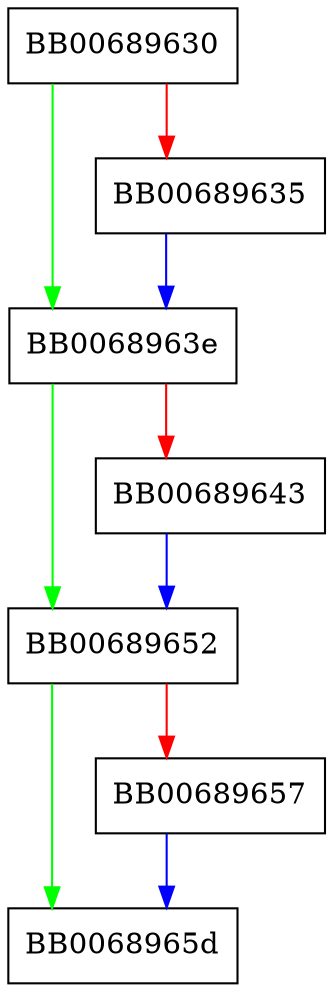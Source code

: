 digraph X509_PUBKEY_get0_param {
  node [shape="box"];
  graph [splines=ortho];
  BB00689630 -> BB0068963e [color="green"];
  BB00689630 -> BB00689635 [color="red"];
  BB00689635 -> BB0068963e [color="blue"];
  BB0068963e -> BB00689652 [color="green"];
  BB0068963e -> BB00689643 [color="red"];
  BB00689643 -> BB00689652 [color="blue"];
  BB00689652 -> BB0068965d [color="green"];
  BB00689652 -> BB00689657 [color="red"];
  BB00689657 -> BB0068965d [color="blue"];
}
